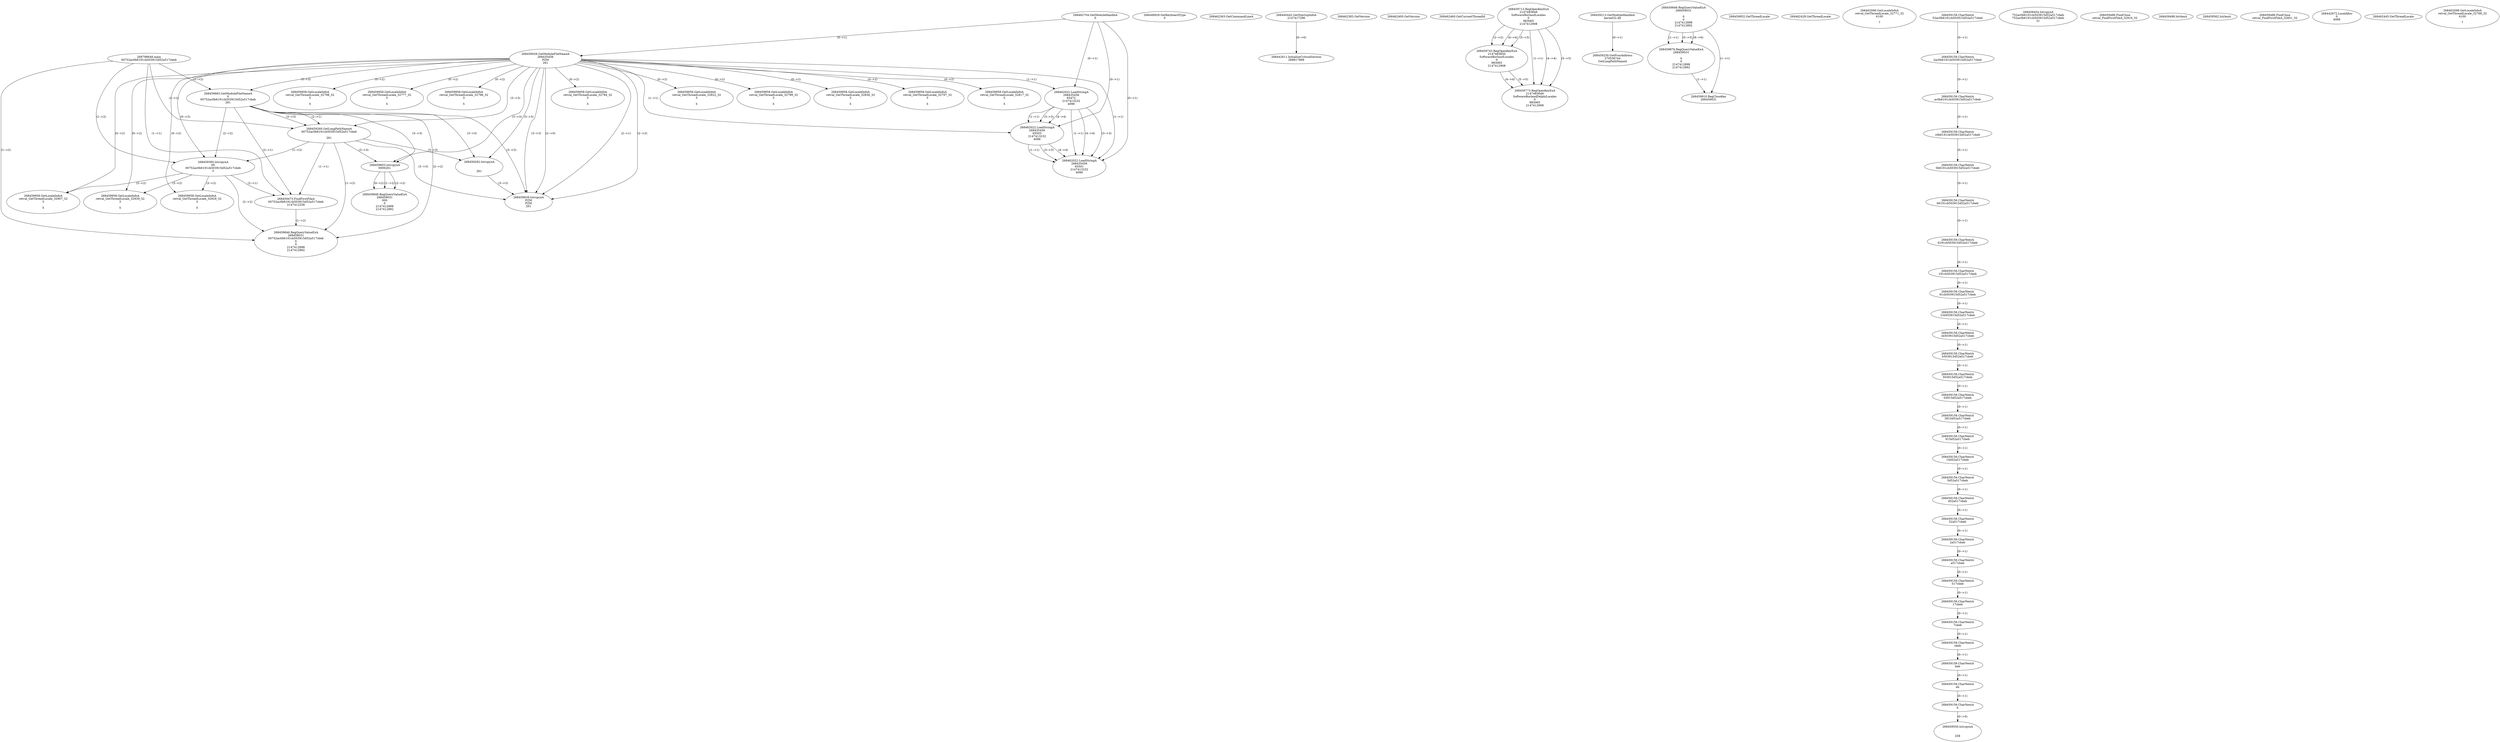 // Global SCDG with merge call
digraph {
	0 [label="268798648.main
00752ac0b6191cb503915d52a517cbeb"]
	1 [label="268462704.GetModuleHandleA
0"]
	2 [label="268448929.GetKeyboardType
0"]
	3 [label="268462363.GetCommandLineA
"]
	4 [label="268440442.GetStartupInfoA
2147417296"]
	5 [label="268462383.GetVersion
"]
	6 [label="268462400.GetVersion
"]
	7 [label="268462460.GetCurrentThreadId
"]
	8 [label="268459026.GetModuleFileNameA
268435456
PZM
261"]
	1 -> 8 [label="(0-->1)"]
	9 [label="268459683.GetModuleFileNameA
0
00752ac0b6191cb503915d52a517cbeb
261"]
	0 -> 9 [label="(1-->2)"]
	8 -> 9 [label="(3-->3)"]
	10 [label="268459713.RegOpenKeyExA
2147483649
Software\Borland\Locales
0
983065
2147412908"]
	11 [label="268459213.GetModuleHandleA
kernel32.dll"]
	12 [label="268459230.GetProcAddress
270536744
GetLongPathNameA"]
	11 -> 12 [label="(0-->1)"]
	13 [label="268459260.GetLongPathNameA
00752ac0b6191cb503915d52a517cbeb

261"]
	0 -> 13 [label="(1-->1)"]
	9 -> 13 [label="(2-->1)"]
	8 -> 13 [label="(3-->3)"]
	9 -> 13 [label="(3-->3)"]
	14 [label="268459282.lstrcpynA


261"]
	8 -> 14 [label="(3-->3)"]
	9 -> 14 [label="(3-->3)"]
	13 -> 14 [label="(3-->3)"]
	15 [label="268459846.RegQueryValueExA
268459031

0
0
2147412898
2147412892"]
	16 [label="268459876.RegQueryValueExA
268459031

0
0
2147412898
2147412892"]
	15 -> 16 [label="(1-->1)"]
	15 -> 16 [label="(5-->5)"]
	15 -> 16 [label="(6-->6)"]
	17 [label="268459910.RegCloseKey
268459031"]
	15 -> 17 [label="(1-->1)"]
	16 -> 17 [label="(1-->1)"]
	18 [label="268459939.lstrcpynA
PZM
PZM
261"]
	8 -> 18 [label="(2-->1)"]
	8 -> 18 [label="(2-->2)"]
	8 -> 18 [label="(3-->3)"]
	9 -> 18 [label="(3-->3)"]
	13 -> 18 [label="(3-->3)"]
	14 -> 18 [label="(3-->3)"]
	8 -> 18 [label="(2-->0)"]
	19 [label="268459952.GetThreadLocale
"]
	20 [label="268459958.GetLocaleInfoA
retval_GetThreadLocale_32798_32
3

5"]
	8 -> 20 [label="(0-->2)"]
	21 [label="268462022.LoadStringA
268435456
65472
2147413232
4096"]
	1 -> 21 [label="(0-->1)"]
	8 -> 21 [label="(1-->1)"]
	22 [label="268462022.LoadStringA
268435456
65503
2147413232
4096"]
	1 -> 22 [label="(0-->1)"]
	8 -> 22 [label="(1-->1)"]
	21 -> 22 [label="(1-->1)"]
	21 -> 22 [label="(3-->3)"]
	21 -> 22 [label="(4-->4)"]
	23 [label="268462022.LoadStringA
268435456
65501
2147413232
4096"]
	1 -> 23 [label="(0-->1)"]
	8 -> 23 [label="(1-->1)"]
	21 -> 23 [label="(1-->1)"]
	22 -> 23 [label="(1-->1)"]
	21 -> 23 [label="(3-->3)"]
	22 -> 23 [label="(3-->3)"]
	21 -> 23 [label="(4-->4)"]
	22 -> 23 [label="(4-->4)"]
	24 [label="268459743.RegOpenKeyExA
2147483650
Software\Borland\Locales
0
983065
2147412908"]
	10 -> 24 [label="(2-->2)"]
	10 -> 24 [label="(4-->4)"]
	10 -> 24 [label="(5-->5)"]
	25 [label="268459773.RegOpenKeyExA
2147483649
Software\Borland\Delphi\Locales
0
983065
2147412908"]
	10 -> 25 [label="(1-->1)"]
	10 -> 25 [label="(4-->4)"]
	24 -> 25 [label="(4-->4)"]
	10 -> 25 [label="(5-->5)"]
	24 -> 25 [label="(5-->5)"]
	26 [label="268459958.GetLocaleInfoA
retval_GetThreadLocale_32777_32
3

5"]
	8 -> 26 [label="(0-->2)"]
	27 [label="268462428.GetThreadLocale
"]
	28 [label="268462098.GetLocaleInfoA
retval_GetThreadLocale_32771_32
4100

7"]
	29 [label="268459395.lstrcpynA
00
00752ac0b6191cb503915d52a517cbeb
3"]
	0 -> 29 [label="(1-->2)"]
	9 -> 29 [label="(2-->2)"]
	13 -> 29 [label="(1-->2)"]
	8 -> 29 [label="(0-->3)"]
	30 [label="268459156.CharNextA
52ac0b6191cb503915d52a517cbeb"]
	31 [label="268459156.CharNextA
2ac0b6191cb503915d52a517cbeb"]
	30 -> 31 [label="(0-->1)"]
	32 [label="268459156.CharNextA
ac0b6191cb503915d52a517cbeb"]
	31 -> 32 [label="(0-->1)"]
	33 [label="268459156.CharNextA
c0b6191cb503915d52a517cbeb"]
	32 -> 33 [label="(0-->1)"]
	34 [label="268459156.CharNextA
0b6191cb503915d52a517cbeb"]
	33 -> 34 [label="(0-->1)"]
	35 [label="268459156.CharNextA
b6191cb503915d52a517cbeb"]
	34 -> 35 [label="(0-->1)"]
	36 [label="268459156.CharNextA
6191cb503915d52a517cbeb"]
	35 -> 36 [label="(0-->1)"]
	37 [label="268459156.CharNextA
191cb503915d52a517cbeb"]
	36 -> 37 [label="(0-->1)"]
	38 [label="268459156.CharNextA
91cb503915d52a517cbeb"]
	37 -> 38 [label="(0-->1)"]
	39 [label="268459156.CharNextA
1cb503915d52a517cbeb"]
	38 -> 39 [label="(0-->1)"]
	40 [label="268459156.CharNextA
cb503915d52a517cbeb"]
	39 -> 40 [label="(0-->1)"]
	41 [label="268459156.CharNextA
b503915d52a517cbeb"]
	40 -> 41 [label="(0-->1)"]
	42 [label="268459156.CharNextA
503915d52a517cbeb"]
	41 -> 42 [label="(0-->1)"]
	43 [label="268459156.CharNextA
03915d52a517cbeb"]
	42 -> 43 [label="(0-->1)"]
	44 [label="268459156.CharNextA
3915d52a517cbeb"]
	43 -> 44 [label="(0-->1)"]
	45 [label="268459156.CharNextA
915d52a517cbeb"]
	44 -> 45 [label="(0-->1)"]
	46 [label="268459156.CharNextA
15d52a517cbeb"]
	45 -> 46 [label="(0-->1)"]
	47 [label="268459156.CharNextA
5d52a517cbeb"]
	46 -> 47 [label="(0-->1)"]
	48 [label="268459156.CharNextA
d52a517cbeb"]
	47 -> 48 [label="(0-->1)"]
	49 [label="268459156.CharNextA
52a517cbeb"]
	48 -> 49 [label="(0-->1)"]
	50 [label="268459156.CharNextA
2a517cbeb"]
	49 -> 50 [label="(0-->1)"]
	51 [label="268459156.CharNextA
a517cbeb"]
	50 -> 51 [label="(0-->1)"]
	52 [label="268459156.CharNextA
517cbeb"]
	51 -> 52 [label="(0-->1)"]
	53 [label="268459156.CharNextA
17cbeb"]
	52 -> 53 [label="(0-->1)"]
	54 [label="268459156.CharNextA
7cbeb"]
	53 -> 54 [label="(0-->1)"]
	55 [label="268459156.CharNextA
cbeb"]
	54 -> 55 [label="(0-->1)"]
	56 [label="268459156.CharNextA
beb"]
	55 -> 56 [label="(0-->1)"]
	57 [label="268459156.CharNextA
eb"]
	56 -> 57 [label="(0-->1)"]
	58 [label="268459156.CharNextA
b"]
	57 -> 58 [label="(0-->1)"]
	59 [label="268459454.lstrcpynA
752ac0b6191cb503915d52a517cbeb
752ac0b6191cb503915d52a517cbeb
31"]
	60 [label="268459473.FindFirstFileA
00752ac0b6191cb503915d52a517cbeb
2147412258"]
	0 -> 60 [label="(1-->1)"]
	9 -> 60 [label="(2-->1)"]
	13 -> 60 [label="(1-->1)"]
	29 -> 60 [label="(2-->1)"]
	61 [label="268459486.FindClose
retval_FindFirstFileA_32916_32"]
	62 [label="268459498.lstrlenA
"]
	63 [label="268459550.lstrcpynA


258"]
	58 -> 63 [label="(0-->0)"]
	64 [label="268459562.lstrlenA
"]
	65 [label="268459603.lstrcpynA
00\
00\
261"]
	8 -> 65 [label="(3-->3)"]
	9 -> 65 [label="(3-->3)"]
	13 -> 65 [label="(3-->3)"]
	66 [label="268459846.RegQueryValueExA
268459031
00\
0
0
2147412898
2147412892"]
	65 -> 66 [label="(1-->2)"]
	65 -> 66 [label="(2-->2)"]
	65 -> 66 [label="(0-->2)"]
	67 [label="268459958.GetLocaleInfoA
retval_GetThreadLocale_32939_32
3

5"]
	8 -> 67 [label="(0-->2)"]
	29 -> 67 [label="(3-->2)"]
	68 [label="268459958.GetLocaleInfoA
retval_GetThreadLocale_32796_32
3

5"]
	8 -> 68 [label="(0-->2)"]
	69 [label="268459486.FindClose
retval_FindFirstFileA_32851_32"]
	70 [label="268459958.GetLocaleInfoA
retval_GetThreadLocale_32929_32
3

5"]
	8 -> 70 [label="(0-->2)"]
	29 -> 70 [label="(3-->2)"]
	71 [label="268442611.InitializeCriticalSection
268817868"]
	4 -> 71 [label="(0-->0)"]
	72 [label="268442672.LocalAlloc
0
4088"]
	73 [label="268459958.GetLocaleInfoA
retval_GetThreadLocale_32794_32
3

5"]
	8 -> 73 [label="(0-->2)"]
	74 [label="268459958.GetLocaleInfoA
retval_GetThreadLocale_32822_32
3

5"]
	8 -> 74 [label="(0-->2)"]
	75 [label="268459958.GetLocaleInfoA
retval_GetThreadLocale_32799_32
3

5"]
	8 -> 75 [label="(0-->2)"]
	76 [label="268462445.GetThreadLocale
"]
	77 [label="268462098.GetLocaleInfoA
retval_GetThreadLocale_32768_32
4100

7"]
	78 [label="268459958.GetLocaleInfoA
retval_GetThreadLocale_32836_32
3

5"]
	8 -> 78 [label="(0-->2)"]
	79 [label="268459958.GetLocaleInfoA
retval_GetThreadLocale_32797_32
3

5"]
	8 -> 79 [label="(0-->2)"]
	80 [label="268459846.RegQueryValueExA
268459031
00752ac0b6191cb503915d52a517cbeb
0
0
2147412898
2147412892"]
	0 -> 80 [label="(1-->2)"]
	9 -> 80 [label="(2-->2)"]
	13 -> 80 [label="(1-->2)"]
	29 -> 80 [label="(2-->2)"]
	60 -> 80 [label="(1-->2)"]
	81 [label="268459958.GetLocaleInfoA
retval_GetThreadLocale_32907_32
3

5"]
	8 -> 81 [label="(0-->2)"]
	29 -> 81 [label="(3-->2)"]
	82 [label="268459958.GetLocaleInfoA
retval_GetThreadLocale_32817_32
3

5"]
	8 -> 82 [label="(0-->2)"]
}
